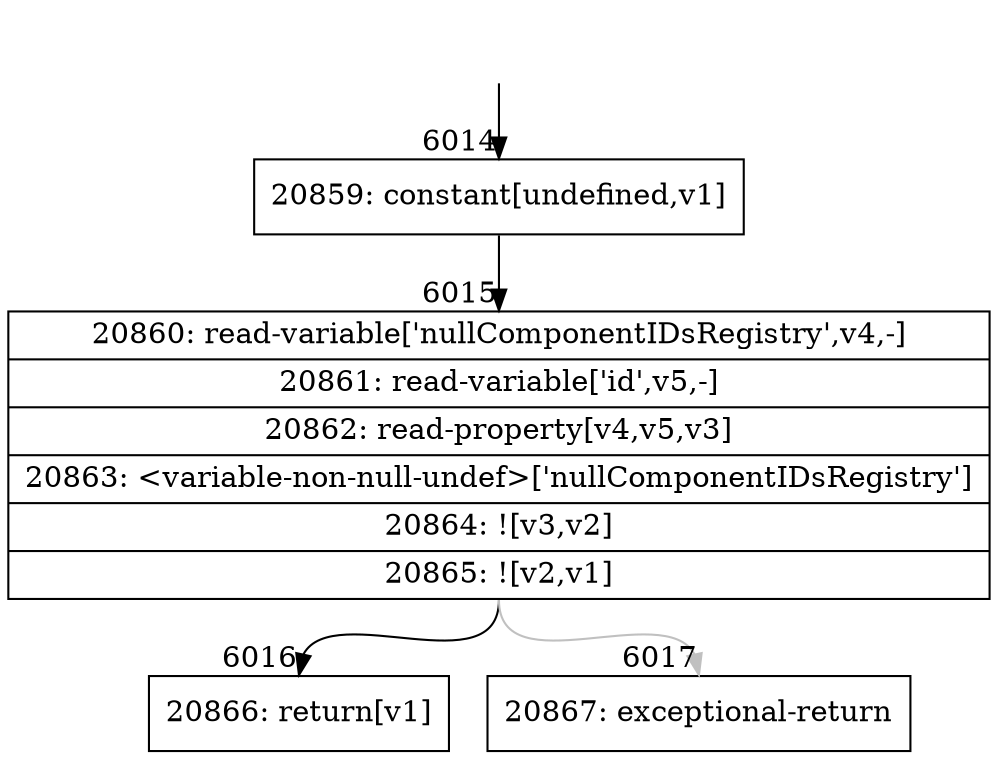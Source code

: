 digraph {
rankdir="TD"
BB_entry406[shape=none,label=""];
BB_entry406 -> BB6014 [tailport=s, headport=n, headlabel="    6014"]
BB6014 [shape=record label="{20859: constant[undefined,v1]}" ] 
BB6014 -> BB6015 [tailport=s, headport=n, headlabel="      6015"]
BB6015 [shape=record label="{20860: read-variable['nullComponentIDsRegistry',v4,-]|20861: read-variable['id',v5,-]|20862: read-property[v4,v5,v3]|20863: \<variable-non-null-undef\>['nullComponentIDsRegistry']|20864: ![v3,v2]|20865: ![v2,v1]}" ] 
BB6015 -> BB6016 [tailport=s, headport=n, headlabel="      6016"]
BB6015 -> BB6017 [tailport=s, headport=n, color=gray, headlabel="      6017"]
BB6016 [shape=record label="{20866: return[v1]}" ] 
BB6017 [shape=record label="{20867: exceptional-return}" ] 
//#$~ 10650
}
